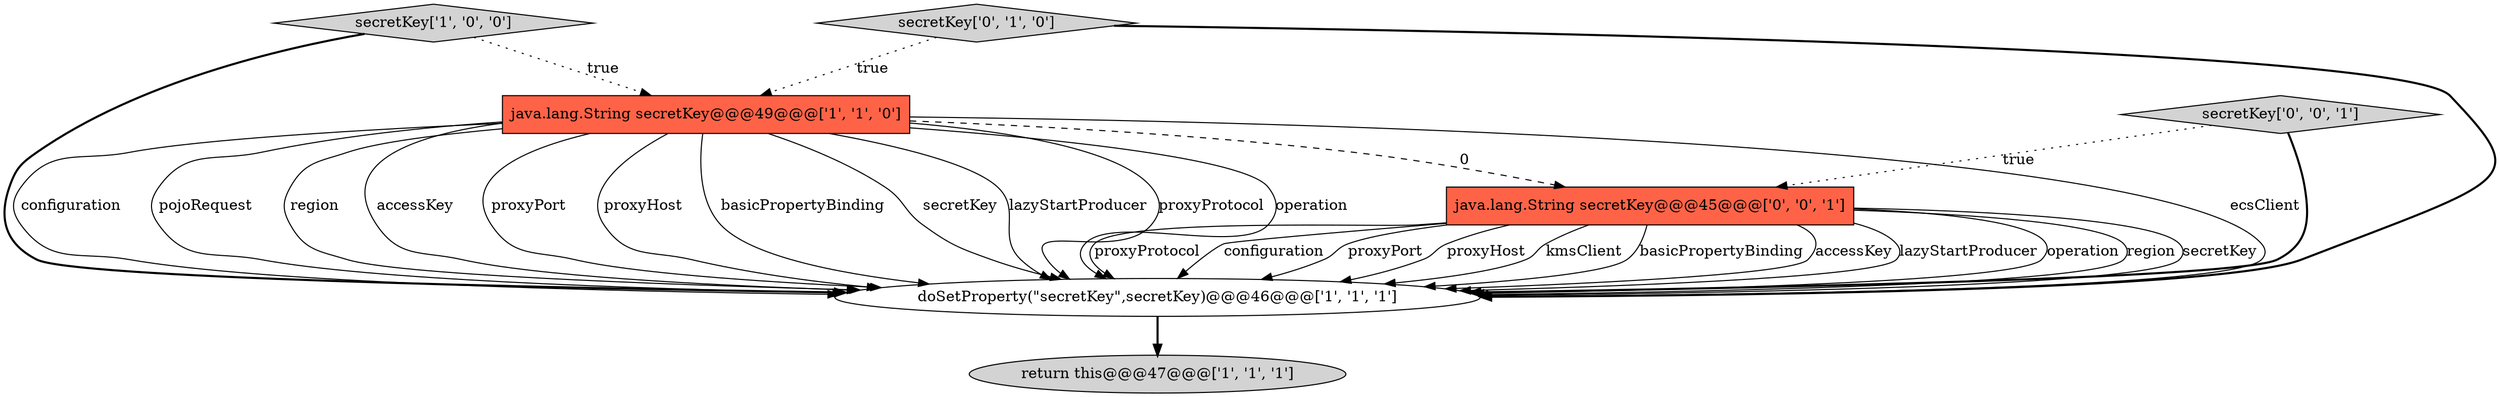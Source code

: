 digraph {
3 [style = filled, label = "secretKey['1', '0', '0']", fillcolor = lightgray, shape = diamond image = "AAA0AAABBB1BBB"];
1 [style = filled, label = "java.lang.String secretKey@@@49@@@['1', '1', '0']", fillcolor = tomato, shape = box image = "AAA0AAABBB1BBB"];
5 [style = filled, label = "secretKey['0', '0', '1']", fillcolor = lightgray, shape = diamond image = "AAA0AAABBB3BBB"];
6 [style = filled, label = "java.lang.String secretKey@@@45@@@['0', '0', '1']", fillcolor = tomato, shape = box image = "AAA0AAABBB3BBB"];
0 [style = filled, label = "return this@@@47@@@['1', '1', '1']", fillcolor = lightgray, shape = ellipse image = "AAA0AAABBB1BBB"];
4 [style = filled, label = "secretKey['0', '1', '0']", fillcolor = lightgray, shape = diamond image = "AAA0AAABBB2BBB"];
2 [style = filled, label = "doSetProperty(\"secretKey\",secretKey)@@@46@@@['1', '1', '1']", fillcolor = white, shape = ellipse image = "AAA0AAABBB1BBB"];
1->2 [style = solid, label="configuration"];
1->2 [style = solid, label="pojoRequest"];
1->2 [style = solid, label="region"];
6->2 [style = solid, label="basicPropertyBinding"];
4->1 [style = dotted, label="true"];
6->2 [style = solid, label="accessKey"];
6->2 [style = solid, label="lazyStartProducer"];
1->2 [style = solid, label="accessKey"];
5->6 [style = dotted, label="true"];
6->2 [style = solid, label="operation"];
4->2 [style = bold, label=""];
6->2 [style = solid, label="region"];
6->2 [style = solid, label="secretKey"];
6->2 [style = solid, label="proxyProtocol"];
1->2 [style = solid, label="proxyPort"];
5->2 [style = bold, label=""];
2->0 [style = bold, label=""];
6->2 [style = solid, label="configuration"];
3->2 [style = bold, label=""];
1->6 [style = dashed, label="0"];
6->2 [style = solid, label="proxyPort"];
1->2 [style = solid, label="proxyHost"];
1->2 [style = solid, label="basicPropertyBinding"];
1->2 [style = solid, label="secretKey"];
1->2 [style = solid, label="lazyStartProducer"];
1->2 [style = solid, label="proxyProtocol"];
6->2 [style = solid, label="proxyHost"];
6->2 [style = solid, label="kmsClient"];
3->1 [style = dotted, label="true"];
1->2 [style = solid, label="operation"];
1->2 [style = solid, label="ecsClient"];
}
